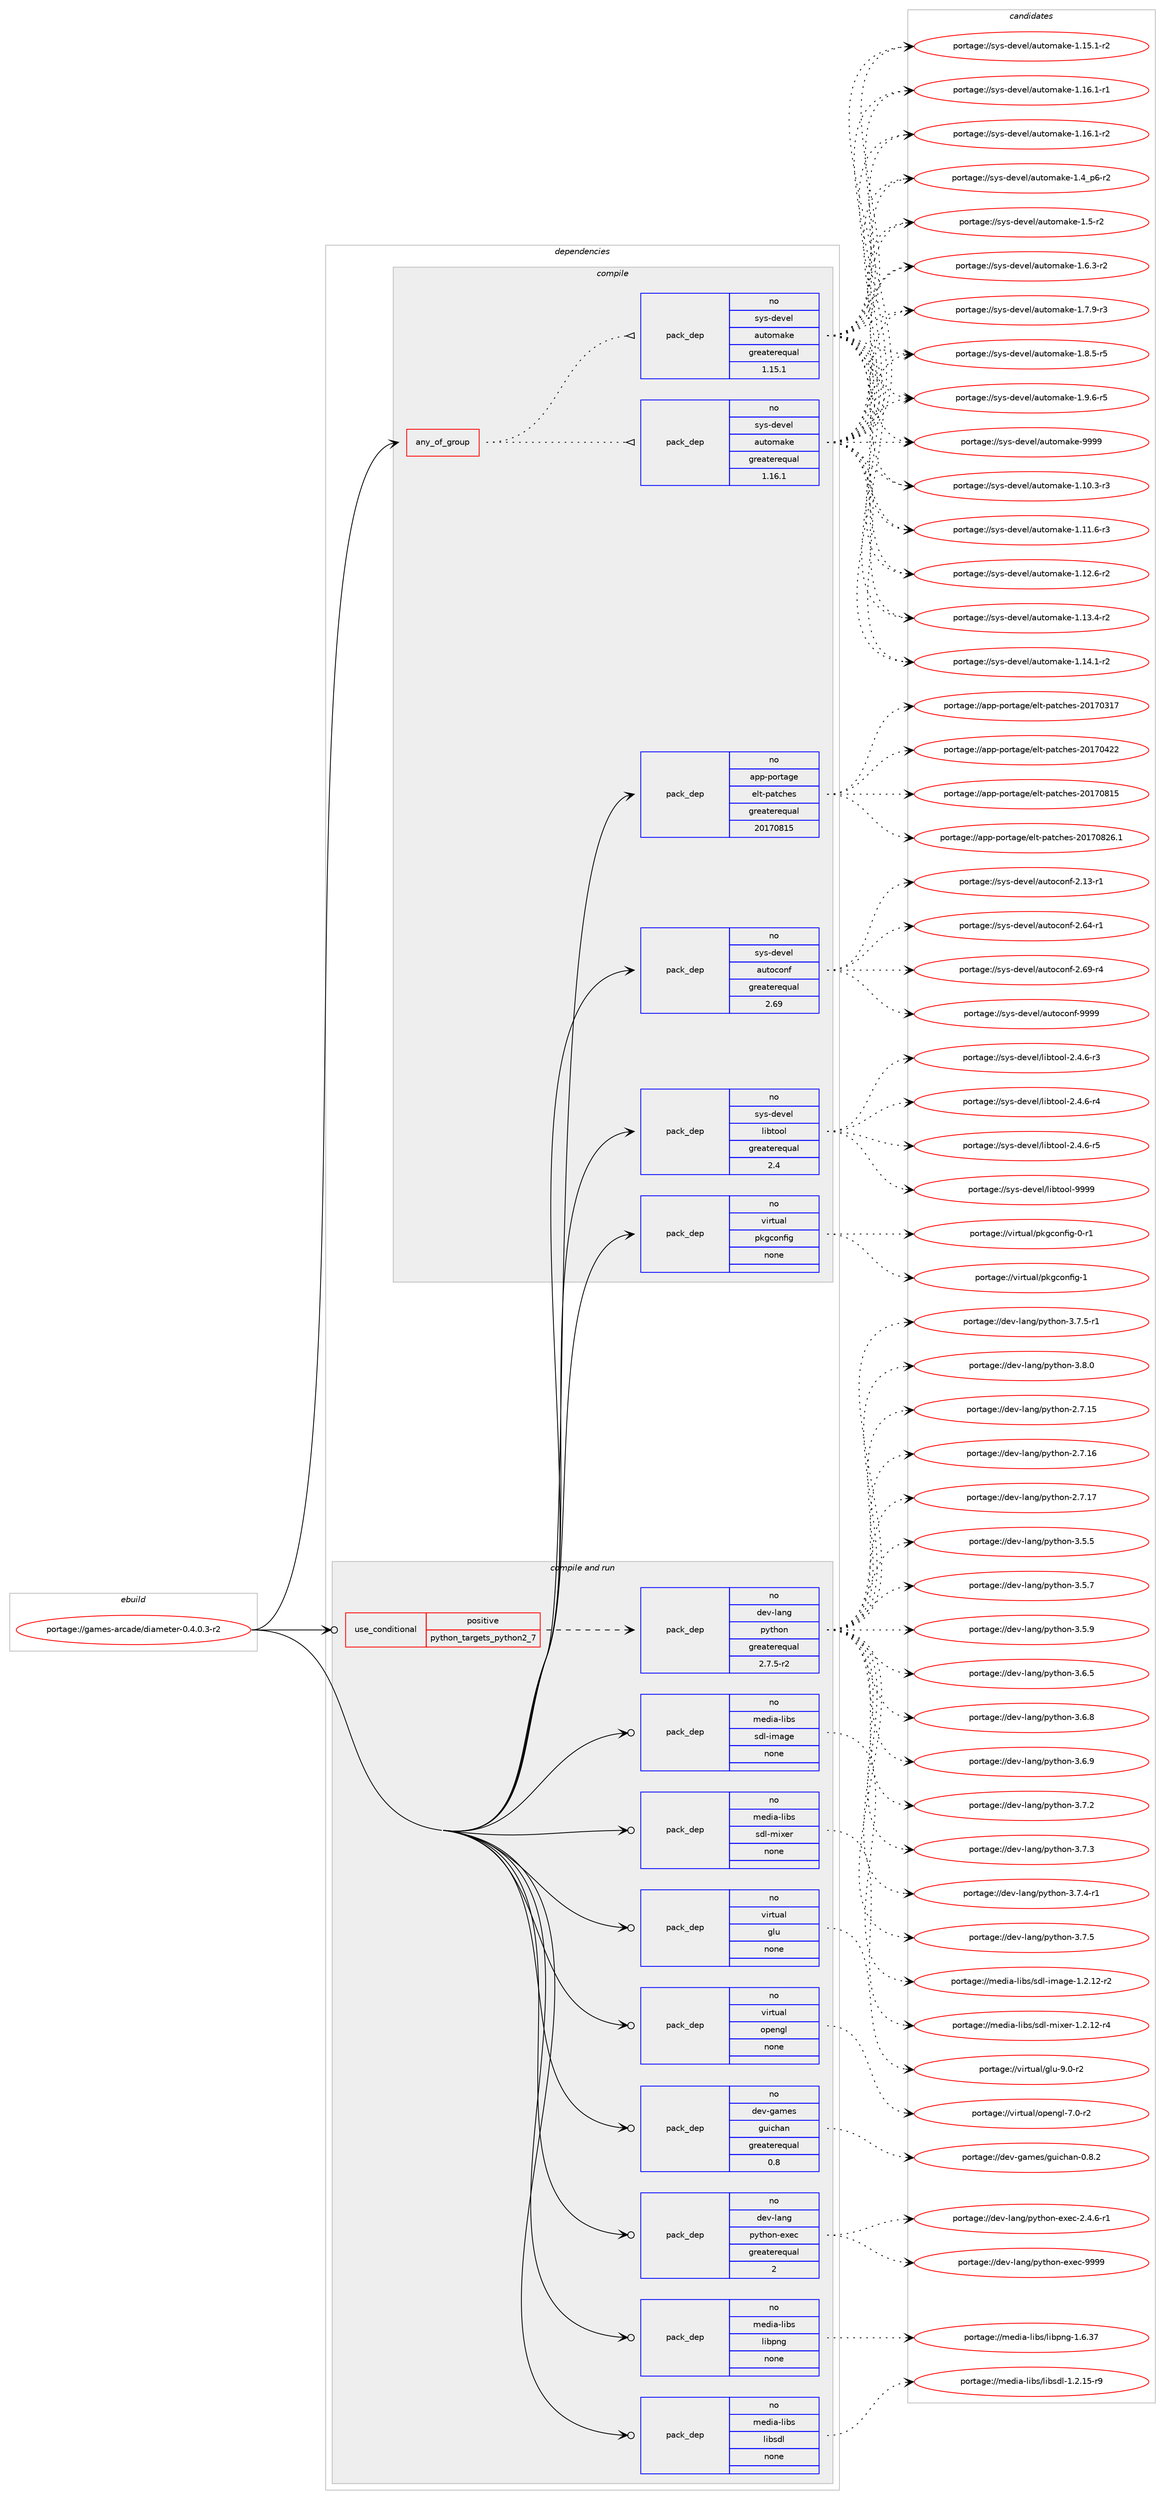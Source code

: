 digraph prolog {

# *************
# Graph options
# *************

newrank=true;
concentrate=true;
compound=true;
graph [rankdir=LR,fontname=Helvetica,fontsize=10,ranksep=1.5];#, ranksep=2.5, nodesep=0.2];
edge  [arrowhead=vee];
node  [fontname=Helvetica,fontsize=10];

# **********
# The ebuild
# **********

subgraph cluster_leftcol {
color=gray;
rank=same;
label=<<i>ebuild</i>>;
id [label="portage://games-arcade/diameter-0.4.0.3-r2", color=red, width=4, href="../games-arcade/diameter-0.4.0.3-r2.svg"];
}

# ****************
# The dependencies
# ****************

subgraph cluster_midcol {
color=gray;
label=<<i>dependencies</i>>;
subgraph cluster_compile {
fillcolor="#eeeeee";
style=filled;
label=<<i>compile</i>>;
subgraph any3706 {
dependency269720 [label=<<TABLE BORDER="0" CELLBORDER="1" CELLSPACING="0" CELLPADDING="4"><TR><TD CELLPADDING="10">any_of_group</TD></TR></TABLE>>, shape=none, color=red];subgraph pack193258 {
dependency269721 [label=<<TABLE BORDER="0" CELLBORDER="1" CELLSPACING="0" CELLPADDING="4" WIDTH="220"><TR><TD ROWSPAN="6" CELLPADDING="30">pack_dep</TD></TR><TR><TD WIDTH="110">no</TD></TR><TR><TD>sys-devel</TD></TR><TR><TD>automake</TD></TR><TR><TD>greaterequal</TD></TR><TR><TD>1.16.1</TD></TR></TABLE>>, shape=none, color=blue];
}
dependency269720:e -> dependency269721:w [weight=20,style="dotted",arrowhead="oinv"];
subgraph pack193259 {
dependency269722 [label=<<TABLE BORDER="0" CELLBORDER="1" CELLSPACING="0" CELLPADDING="4" WIDTH="220"><TR><TD ROWSPAN="6" CELLPADDING="30">pack_dep</TD></TR><TR><TD WIDTH="110">no</TD></TR><TR><TD>sys-devel</TD></TR><TR><TD>automake</TD></TR><TR><TD>greaterequal</TD></TR><TR><TD>1.15.1</TD></TR></TABLE>>, shape=none, color=blue];
}
dependency269720:e -> dependency269722:w [weight=20,style="dotted",arrowhead="oinv"];
}
id:e -> dependency269720:w [weight=20,style="solid",arrowhead="vee"];
subgraph pack193260 {
dependency269723 [label=<<TABLE BORDER="0" CELLBORDER="1" CELLSPACING="0" CELLPADDING="4" WIDTH="220"><TR><TD ROWSPAN="6" CELLPADDING="30">pack_dep</TD></TR><TR><TD WIDTH="110">no</TD></TR><TR><TD>app-portage</TD></TR><TR><TD>elt-patches</TD></TR><TR><TD>greaterequal</TD></TR><TR><TD>20170815</TD></TR></TABLE>>, shape=none, color=blue];
}
id:e -> dependency269723:w [weight=20,style="solid",arrowhead="vee"];
subgraph pack193261 {
dependency269724 [label=<<TABLE BORDER="0" CELLBORDER="1" CELLSPACING="0" CELLPADDING="4" WIDTH="220"><TR><TD ROWSPAN="6" CELLPADDING="30">pack_dep</TD></TR><TR><TD WIDTH="110">no</TD></TR><TR><TD>sys-devel</TD></TR><TR><TD>autoconf</TD></TR><TR><TD>greaterequal</TD></TR><TR><TD>2.69</TD></TR></TABLE>>, shape=none, color=blue];
}
id:e -> dependency269724:w [weight=20,style="solid",arrowhead="vee"];
subgraph pack193262 {
dependency269725 [label=<<TABLE BORDER="0" CELLBORDER="1" CELLSPACING="0" CELLPADDING="4" WIDTH="220"><TR><TD ROWSPAN="6" CELLPADDING="30">pack_dep</TD></TR><TR><TD WIDTH="110">no</TD></TR><TR><TD>sys-devel</TD></TR><TR><TD>libtool</TD></TR><TR><TD>greaterequal</TD></TR><TR><TD>2.4</TD></TR></TABLE>>, shape=none, color=blue];
}
id:e -> dependency269725:w [weight=20,style="solid",arrowhead="vee"];
subgraph pack193263 {
dependency269726 [label=<<TABLE BORDER="0" CELLBORDER="1" CELLSPACING="0" CELLPADDING="4" WIDTH="220"><TR><TD ROWSPAN="6" CELLPADDING="30">pack_dep</TD></TR><TR><TD WIDTH="110">no</TD></TR><TR><TD>virtual</TD></TR><TR><TD>pkgconfig</TD></TR><TR><TD>none</TD></TR><TR><TD></TD></TR></TABLE>>, shape=none, color=blue];
}
id:e -> dependency269726:w [weight=20,style="solid",arrowhead="vee"];
}
subgraph cluster_compileandrun {
fillcolor="#eeeeee";
style=filled;
label=<<i>compile and run</i>>;
subgraph cond72682 {
dependency269727 [label=<<TABLE BORDER="0" CELLBORDER="1" CELLSPACING="0" CELLPADDING="4"><TR><TD ROWSPAN="3" CELLPADDING="10">use_conditional</TD></TR><TR><TD>positive</TD></TR><TR><TD>python_targets_python2_7</TD></TR></TABLE>>, shape=none, color=red];
subgraph pack193264 {
dependency269728 [label=<<TABLE BORDER="0" CELLBORDER="1" CELLSPACING="0" CELLPADDING="4" WIDTH="220"><TR><TD ROWSPAN="6" CELLPADDING="30">pack_dep</TD></TR><TR><TD WIDTH="110">no</TD></TR><TR><TD>dev-lang</TD></TR><TR><TD>python</TD></TR><TR><TD>greaterequal</TD></TR><TR><TD>2.7.5-r2</TD></TR></TABLE>>, shape=none, color=blue];
}
dependency269727:e -> dependency269728:w [weight=20,style="dashed",arrowhead="vee"];
}
id:e -> dependency269727:w [weight=20,style="solid",arrowhead="odotvee"];
subgraph pack193265 {
dependency269729 [label=<<TABLE BORDER="0" CELLBORDER="1" CELLSPACING="0" CELLPADDING="4" WIDTH="220"><TR><TD ROWSPAN="6" CELLPADDING="30">pack_dep</TD></TR><TR><TD WIDTH="110">no</TD></TR><TR><TD>dev-games</TD></TR><TR><TD>guichan</TD></TR><TR><TD>greaterequal</TD></TR><TR><TD>0.8</TD></TR></TABLE>>, shape=none, color=blue];
}
id:e -> dependency269729:w [weight=20,style="solid",arrowhead="odotvee"];
subgraph pack193266 {
dependency269730 [label=<<TABLE BORDER="0" CELLBORDER="1" CELLSPACING="0" CELLPADDING="4" WIDTH="220"><TR><TD ROWSPAN="6" CELLPADDING="30">pack_dep</TD></TR><TR><TD WIDTH="110">no</TD></TR><TR><TD>dev-lang</TD></TR><TR><TD>python-exec</TD></TR><TR><TD>greaterequal</TD></TR><TR><TD>2</TD></TR></TABLE>>, shape=none, color=blue];
}
id:e -> dependency269730:w [weight=20,style="solid",arrowhead="odotvee"];
subgraph pack193267 {
dependency269731 [label=<<TABLE BORDER="0" CELLBORDER="1" CELLSPACING="0" CELLPADDING="4" WIDTH="220"><TR><TD ROWSPAN="6" CELLPADDING="30">pack_dep</TD></TR><TR><TD WIDTH="110">no</TD></TR><TR><TD>media-libs</TD></TR><TR><TD>libpng</TD></TR><TR><TD>none</TD></TR><TR><TD></TD></TR></TABLE>>, shape=none, color=blue];
}
id:e -> dependency269731:w [weight=20,style="solid",arrowhead="odotvee"];
subgraph pack193268 {
dependency269732 [label=<<TABLE BORDER="0" CELLBORDER="1" CELLSPACING="0" CELLPADDING="4" WIDTH="220"><TR><TD ROWSPAN="6" CELLPADDING="30">pack_dep</TD></TR><TR><TD WIDTH="110">no</TD></TR><TR><TD>media-libs</TD></TR><TR><TD>libsdl</TD></TR><TR><TD>none</TD></TR><TR><TD></TD></TR></TABLE>>, shape=none, color=blue];
}
id:e -> dependency269732:w [weight=20,style="solid",arrowhead="odotvee"];
subgraph pack193269 {
dependency269733 [label=<<TABLE BORDER="0" CELLBORDER="1" CELLSPACING="0" CELLPADDING="4" WIDTH="220"><TR><TD ROWSPAN="6" CELLPADDING="30">pack_dep</TD></TR><TR><TD WIDTH="110">no</TD></TR><TR><TD>media-libs</TD></TR><TR><TD>sdl-image</TD></TR><TR><TD>none</TD></TR><TR><TD></TD></TR></TABLE>>, shape=none, color=blue];
}
id:e -> dependency269733:w [weight=20,style="solid",arrowhead="odotvee"];
subgraph pack193270 {
dependency269734 [label=<<TABLE BORDER="0" CELLBORDER="1" CELLSPACING="0" CELLPADDING="4" WIDTH="220"><TR><TD ROWSPAN="6" CELLPADDING="30">pack_dep</TD></TR><TR><TD WIDTH="110">no</TD></TR><TR><TD>media-libs</TD></TR><TR><TD>sdl-mixer</TD></TR><TR><TD>none</TD></TR><TR><TD></TD></TR></TABLE>>, shape=none, color=blue];
}
id:e -> dependency269734:w [weight=20,style="solid",arrowhead="odotvee"];
subgraph pack193271 {
dependency269735 [label=<<TABLE BORDER="0" CELLBORDER="1" CELLSPACING="0" CELLPADDING="4" WIDTH="220"><TR><TD ROWSPAN="6" CELLPADDING="30">pack_dep</TD></TR><TR><TD WIDTH="110">no</TD></TR><TR><TD>virtual</TD></TR><TR><TD>glu</TD></TR><TR><TD>none</TD></TR><TR><TD></TD></TR></TABLE>>, shape=none, color=blue];
}
id:e -> dependency269735:w [weight=20,style="solid",arrowhead="odotvee"];
subgraph pack193272 {
dependency269736 [label=<<TABLE BORDER="0" CELLBORDER="1" CELLSPACING="0" CELLPADDING="4" WIDTH="220"><TR><TD ROWSPAN="6" CELLPADDING="30">pack_dep</TD></TR><TR><TD WIDTH="110">no</TD></TR><TR><TD>virtual</TD></TR><TR><TD>opengl</TD></TR><TR><TD>none</TD></TR><TR><TD></TD></TR></TABLE>>, shape=none, color=blue];
}
id:e -> dependency269736:w [weight=20,style="solid",arrowhead="odotvee"];
}
subgraph cluster_run {
fillcolor="#eeeeee";
style=filled;
label=<<i>run</i>>;
}
}

# **************
# The candidates
# **************

subgraph cluster_choices {
rank=same;
color=gray;
label=<<i>candidates</i>>;

subgraph choice193258 {
color=black;
nodesep=1;
choiceportage11512111545100101118101108479711711611110997107101454946494846514511451 [label="portage://sys-devel/automake-1.10.3-r3", color=red, width=4,href="../sys-devel/automake-1.10.3-r3.svg"];
choiceportage11512111545100101118101108479711711611110997107101454946494946544511451 [label="portage://sys-devel/automake-1.11.6-r3", color=red, width=4,href="../sys-devel/automake-1.11.6-r3.svg"];
choiceportage11512111545100101118101108479711711611110997107101454946495046544511450 [label="portage://sys-devel/automake-1.12.6-r2", color=red, width=4,href="../sys-devel/automake-1.12.6-r2.svg"];
choiceportage11512111545100101118101108479711711611110997107101454946495146524511450 [label="portage://sys-devel/automake-1.13.4-r2", color=red, width=4,href="../sys-devel/automake-1.13.4-r2.svg"];
choiceportage11512111545100101118101108479711711611110997107101454946495246494511450 [label="portage://sys-devel/automake-1.14.1-r2", color=red, width=4,href="../sys-devel/automake-1.14.1-r2.svg"];
choiceportage11512111545100101118101108479711711611110997107101454946495346494511450 [label="portage://sys-devel/automake-1.15.1-r2", color=red, width=4,href="../sys-devel/automake-1.15.1-r2.svg"];
choiceportage11512111545100101118101108479711711611110997107101454946495446494511449 [label="portage://sys-devel/automake-1.16.1-r1", color=red, width=4,href="../sys-devel/automake-1.16.1-r1.svg"];
choiceportage11512111545100101118101108479711711611110997107101454946495446494511450 [label="portage://sys-devel/automake-1.16.1-r2", color=red, width=4,href="../sys-devel/automake-1.16.1-r2.svg"];
choiceportage115121115451001011181011084797117116111109971071014549465295112544511450 [label="portage://sys-devel/automake-1.4_p6-r2", color=red, width=4,href="../sys-devel/automake-1.4_p6-r2.svg"];
choiceportage11512111545100101118101108479711711611110997107101454946534511450 [label="portage://sys-devel/automake-1.5-r2", color=red, width=4,href="../sys-devel/automake-1.5-r2.svg"];
choiceportage115121115451001011181011084797117116111109971071014549465446514511450 [label="portage://sys-devel/automake-1.6.3-r2", color=red, width=4,href="../sys-devel/automake-1.6.3-r2.svg"];
choiceportage115121115451001011181011084797117116111109971071014549465546574511451 [label="portage://sys-devel/automake-1.7.9-r3", color=red, width=4,href="../sys-devel/automake-1.7.9-r3.svg"];
choiceportage115121115451001011181011084797117116111109971071014549465646534511453 [label="portage://sys-devel/automake-1.8.5-r5", color=red, width=4,href="../sys-devel/automake-1.8.5-r5.svg"];
choiceportage115121115451001011181011084797117116111109971071014549465746544511453 [label="portage://sys-devel/automake-1.9.6-r5", color=red, width=4,href="../sys-devel/automake-1.9.6-r5.svg"];
choiceportage115121115451001011181011084797117116111109971071014557575757 [label="portage://sys-devel/automake-9999", color=red, width=4,href="../sys-devel/automake-9999.svg"];
dependency269721:e -> choiceportage11512111545100101118101108479711711611110997107101454946494846514511451:w [style=dotted,weight="100"];
dependency269721:e -> choiceportage11512111545100101118101108479711711611110997107101454946494946544511451:w [style=dotted,weight="100"];
dependency269721:e -> choiceportage11512111545100101118101108479711711611110997107101454946495046544511450:w [style=dotted,weight="100"];
dependency269721:e -> choiceportage11512111545100101118101108479711711611110997107101454946495146524511450:w [style=dotted,weight="100"];
dependency269721:e -> choiceportage11512111545100101118101108479711711611110997107101454946495246494511450:w [style=dotted,weight="100"];
dependency269721:e -> choiceportage11512111545100101118101108479711711611110997107101454946495346494511450:w [style=dotted,weight="100"];
dependency269721:e -> choiceportage11512111545100101118101108479711711611110997107101454946495446494511449:w [style=dotted,weight="100"];
dependency269721:e -> choiceportage11512111545100101118101108479711711611110997107101454946495446494511450:w [style=dotted,weight="100"];
dependency269721:e -> choiceportage115121115451001011181011084797117116111109971071014549465295112544511450:w [style=dotted,weight="100"];
dependency269721:e -> choiceportage11512111545100101118101108479711711611110997107101454946534511450:w [style=dotted,weight="100"];
dependency269721:e -> choiceportage115121115451001011181011084797117116111109971071014549465446514511450:w [style=dotted,weight="100"];
dependency269721:e -> choiceportage115121115451001011181011084797117116111109971071014549465546574511451:w [style=dotted,weight="100"];
dependency269721:e -> choiceportage115121115451001011181011084797117116111109971071014549465646534511453:w [style=dotted,weight="100"];
dependency269721:e -> choiceportage115121115451001011181011084797117116111109971071014549465746544511453:w [style=dotted,weight="100"];
dependency269721:e -> choiceportage115121115451001011181011084797117116111109971071014557575757:w [style=dotted,weight="100"];
}
subgraph choice193259 {
color=black;
nodesep=1;
choiceportage11512111545100101118101108479711711611110997107101454946494846514511451 [label="portage://sys-devel/automake-1.10.3-r3", color=red, width=4,href="../sys-devel/automake-1.10.3-r3.svg"];
choiceportage11512111545100101118101108479711711611110997107101454946494946544511451 [label="portage://sys-devel/automake-1.11.6-r3", color=red, width=4,href="../sys-devel/automake-1.11.6-r3.svg"];
choiceportage11512111545100101118101108479711711611110997107101454946495046544511450 [label="portage://sys-devel/automake-1.12.6-r2", color=red, width=4,href="../sys-devel/automake-1.12.6-r2.svg"];
choiceportage11512111545100101118101108479711711611110997107101454946495146524511450 [label="portage://sys-devel/automake-1.13.4-r2", color=red, width=4,href="../sys-devel/automake-1.13.4-r2.svg"];
choiceportage11512111545100101118101108479711711611110997107101454946495246494511450 [label="portage://sys-devel/automake-1.14.1-r2", color=red, width=4,href="../sys-devel/automake-1.14.1-r2.svg"];
choiceportage11512111545100101118101108479711711611110997107101454946495346494511450 [label="portage://sys-devel/automake-1.15.1-r2", color=red, width=4,href="../sys-devel/automake-1.15.1-r2.svg"];
choiceportage11512111545100101118101108479711711611110997107101454946495446494511449 [label="portage://sys-devel/automake-1.16.1-r1", color=red, width=4,href="../sys-devel/automake-1.16.1-r1.svg"];
choiceportage11512111545100101118101108479711711611110997107101454946495446494511450 [label="portage://sys-devel/automake-1.16.1-r2", color=red, width=4,href="../sys-devel/automake-1.16.1-r2.svg"];
choiceportage115121115451001011181011084797117116111109971071014549465295112544511450 [label="portage://sys-devel/automake-1.4_p6-r2", color=red, width=4,href="../sys-devel/automake-1.4_p6-r2.svg"];
choiceportage11512111545100101118101108479711711611110997107101454946534511450 [label="portage://sys-devel/automake-1.5-r2", color=red, width=4,href="../sys-devel/automake-1.5-r2.svg"];
choiceportage115121115451001011181011084797117116111109971071014549465446514511450 [label="portage://sys-devel/automake-1.6.3-r2", color=red, width=4,href="../sys-devel/automake-1.6.3-r2.svg"];
choiceportage115121115451001011181011084797117116111109971071014549465546574511451 [label="portage://sys-devel/automake-1.7.9-r3", color=red, width=4,href="../sys-devel/automake-1.7.9-r3.svg"];
choiceportage115121115451001011181011084797117116111109971071014549465646534511453 [label="portage://sys-devel/automake-1.8.5-r5", color=red, width=4,href="../sys-devel/automake-1.8.5-r5.svg"];
choiceportage115121115451001011181011084797117116111109971071014549465746544511453 [label="portage://sys-devel/automake-1.9.6-r5", color=red, width=4,href="../sys-devel/automake-1.9.6-r5.svg"];
choiceportage115121115451001011181011084797117116111109971071014557575757 [label="portage://sys-devel/automake-9999", color=red, width=4,href="../sys-devel/automake-9999.svg"];
dependency269722:e -> choiceportage11512111545100101118101108479711711611110997107101454946494846514511451:w [style=dotted,weight="100"];
dependency269722:e -> choiceportage11512111545100101118101108479711711611110997107101454946494946544511451:w [style=dotted,weight="100"];
dependency269722:e -> choiceportage11512111545100101118101108479711711611110997107101454946495046544511450:w [style=dotted,weight="100"];
dependency269722:e -> choiceportage11512111545100101118101108479711711611110997107101454946495146524511450:w [style=dotted,weight="100"];
dependency269722:e -> choiceportage11512111545100101118101108479711711611110997107101454946495246494511450:w [style=dotted,weight="100"];
dependency269722:e -> choiceportage11512111545100101118101108479711711611110997107101454946495346494511450:w [style=dotted,weight="100"];
dependency269722:e -> choiceportage11512111545100101118101108479711711611110997107101454946495446494511449:w [style=dotted,weight="100"];
dependency269722:e -> choiceportage11512111545100101118101108479711711611110997107101454946495446494511450:w [style=dotted,weight="100"];
dependency269722:e -> choiceportage115121115451001011181011084797117116111109971071014549465295112544511450:w [style=dotted,weight="100"];
dependency269722:e -> choiceportage11512111545100101118101108479711711611110997107101454946534511450:w [style=dotted,weight="100"];
dependency269722:e -> choiceportage115121115451001011181011084797117116111109971071014549465446514511450:w [style=dotted,weight="100"];
dependency269722:e -> choiceportage115121115451001011181011084797117116111109971071014549465546574511451:w [style=dotted,weight="100"];
dependency269722:e -> choiceportage115121115451001011181011084797117116111109971071014549465646534511453:w [style=dotted,weight="100"];
dependency269722:e -> choiceportage115121115451001011181011084797117116111109971071014549465746544511453:w [style=dotted,weight="100"];
dependency269722:e -> choiceportage115121115451001011181011084797117116111109971071014557575757:w [style=dotted,weight="100"];
}
subgraph choice193260 {
color=black;
nodesep=1;
choiceportage97112112451121111141169710310147101108116451129711699104101115455048495548514955 [label="portage://app-portage/elt-patches-20170317", color=red, width=4,href="../app-portage/elt-patches-20170317.svg"];
choiceportage97112112451121111141169710310147101108116451129711699104101115455048495548525050 [label="portage://app-portage/elt-patches-20170422", color=red, width=4,href="../app-portage/elt-patches-20170422.svg"];
choiceportage97112112451121111141169710310147101108116451129711699104101115455048495548564953 [label="portage://app-portage/elt-patches-20170815", color=red, width=4,href="../app-portage/elt-patches-20170815.svg"];
choiceportage971121124511211111411697103101471011081164511297116991041011154550484955485650544649 [label="portage://app-portage/elt-patches-20170826.1", color=red, width=4,href="../app-portage/elt-patches-20170826.1.svg"];
dependency269723:e -> choiceportage97112112451121111141169710310147101108116451129711699104101115455048495548514955:w [style=dotted,weight="100"];
dependency269723:e -> choiceportage97112112451121111141169710310147101108116451129711699104101115455048495548525050:w [style=dotted,weight="100"];
dependency269723:e -> choiceportage97112112451121111141169710310147101108116451129711699104101115455048495548564953:w [style=dotted,weight="100"];
dependency269723:e -> choiceportage971121124511211111411697103101471011081164511297116991041011154550484955485650544649:w [style=dotted,weight="100"];
}
subgraph choice193261 {
color=black;
nodesep=1;
choiceportage1151211154510010111810110847971171161119911111010245504649514511449 [label="portage://sys-devel/autoconf-2.13-r1", color=red, width=4,href="../sys-devel/autoconf-2.13-r1.svg"];
choiceportage1151211154510010111810110847971171161119911111010245504654524511449 [label="portage://sys-devel/autoconf-2.64-r1", color=red, width=4,href="../sys-devel/autoconf-2.64-r1.svg"];
choiceportage1151211154510010111810110847971171161119911111010245504654574511452 [label="portage://sys-devel/autoconf-2.69-r4", color=red, width=4,href="../sys-devel/autoconf-2.69-r4.svg"];
choiceportage115121115451001011181011084797117116111991111101024557575757 [label="portage://sys-devel/autoconf-9999", color=red, width=4,href="../sys-devel/autoconf-9999.svg"];
dependency269724:e -> choiceportage1151211154510010111810110847971171161119911111010245504649514511449:w [style=dotted,weight="100"];
dependency269724:e -> choiceportage1151211154510010111810110847971171161119911111010245504654524511449:w [style=dotted,weight="100"];
dependency269724:e -> choiceportage1151211154510010111810110847971171161119911111010245504654574511452:w [style=dotted,weight="100"];
dependency269724:e -> choiceportage115121115451001011181011084797117116111991111101024557575757:w [style=dotted,weight="100"];
}
subgraph choice193262 {
color=black;
nodesep=1;
choiceportage1151211154510010111810110847108105981161111111084550465246544511451 [label="portage://sys-devel/libtool-2.4.6-r3", color=red, width=4,href="../sys-devel/libtool-2.4.6-r3.svg"];
choiceportage1151211154510010111810110847108105981161111111084550465246544511452 [label="portage://sys-devel/libtool-2.4.6-r4", color=red, width=4,href="../sys-devel/libtool-2.4.6-r4.svg"];
choiceportage1151211154510010111810110847108105981161111111084550465246544511453 [label="portage://sys-devel/libtool-2.4.6-r5", color=red, width=4,href="../sys-devel/libtool-2.4.6-r5.svg"];
choiceportage1151211154510010111810110847108105981161111111084557575757 [label="portage://sys-devel/libtool-9999", color=red, width=4,href="../sys-devel/libtool-9999.svg"];
dependency269725:e -> choiceportage1151211154510010111810110847108105981161111111084550465246544511451:w [style=dotted,weight="100"];
dependency269725:e -> choiceportage1151211154510010111810110847108105981161111111084550465246544511452:w [style=dotted,weight="100"];
dependency269725:e -> choiceportage1151211154510010111810110847108105981161111111084550465246544511453:w [style=dotted,weight="100"];
dependency269725:e -> choiceportage1151211154510010111810110847108105981161111111084557575757:w [style=dotted,weight="100"];
}
subgraph choice193263 {
color=black;
nodesep=1;
choiceportage11810511411611797108471121071039911111010210510345484511449 [label="portage://virtual/pkgconfig-0-r1", color=red, width=4,href="../virtual/pkgconfig-0-r1.svg"];
choiceportage1181051141161179710847112107103991111101021051034549 [label="portage://virtual/pkgconfig-1", color=red, width=4,href="../virtual/pkgconfig-1.svg"];
dependency269726:e -> choiceportage11810511411611797108471121071039911111010210510345484511449:w [style=dotted,weight="100"];
dependency269726:e -> choiceportage1181051141161179710847112107103991111101021051034549:w [style=dotted,weight="100"];
}
subgraph choice193264 {
color=black;
nodesep=1;
choiceportage10010111845108971101034711212111610411111045504655464953 [label="portage://dev-lang/python-2.7.15", color=red, width=4,href="../dev-lang/python-2.7.15.svg"];
choiceportage10010111845108971101034711212111610411111045504655464954 [label="portage://dev-lang/python-2.7.16", color=red, width=4,href="../dev-lang/python-2.7.16.svg"];
choiceportage10010111845108971101034711212111610411111045504655464955 [label="portage://dev-lang/python-2.7.17", color=red, width=4,href="../dev-lang/python-2.7.17.svg"];
choiceportage100101118451089711010347112121116104111110455146534653 [label="portage://dev-lang/python-3.5.5", color=red, width=4,href="../dev-lang/python-3.5.5.svg"];
choiceportage100101118451089711010347112121116104111110455146534655 [label="portage://dev-lang/python-3.5.7", color=red, width=4,href="../dev-lang/python-3.5.7.svg"];
choiceportage100101118451089711010347112121116104111110455146534657 [label="portage://dev-lang/python-3.5.9", color=red, width=4,href="../dev-lang/python-3.5.9.svg"];
choiceportage100101118451089711010347112121116104111110455146544653 [label="portage://dev-lang/python-3.6.5", color=red, width=4,href="../dev-lang/python-3.6.5.svg"];
choiceportage100101118451089711010347112121116104111110455146544656 [label="portage://dev-lang/python-3.6.8", color=red, width=4,href="../dev-lang/python-3.6.8.svg"];
choiceportage100101118451089711010347112121116104111110455146544657 [label="portage://dev-lang/python-3.6.9", color=red, width=4,href="../dev-lang/python-3.6.9.svg"];
choiceportage100101118451089711010347112121116104111110455146554650 [label="portage://dev-lang/python-3.7.2", color=red, width=4,href="../dev-lang/python-3.7.2.svg"];
choiceportage100101118451089711010347112121116104111110455146554651 [label="portage://dev-lang/python-3.7.3", color=red, width=4,href="../dev-lang/python-3.7.3.svg"];
choiceportage1001011184510897110103471121211161041111104551465546524511449 [label="portage://dev-lang/python-3.7.4-r1", color=red, width=4,href="../dev-lang/python-3.7.4-r1.svg"];
choiceportage100101118451089711010347112121116104111110455146554653 [label="portage://dev-lang/python-3.7.5", color=red, width=4,href="../dev-lang/python-3.7.5.svg"];
choiceportage1001011184510897110103471121211161041111104551465546534511449 [label="portage://dev-lang/python-3.7.5-r1", color=red, width=4,href="../dev-lang/python-3.7.5-r1.svg"];
choiceportage100101118451089711010347112121116104111110455146564648 [label="portage://dev-lang/python-3.8.0", color=red, width=4,href="../dev-lang/python-3.8.0.svg"];
dependency269728:e -> choiceportage10010111845108971101034711212111610411111045504655464953:w [style=dotted,weight="100"];
dependency269728:e -> choiceportage10010111845108971101034711212111610411111045504655464954:w [style=dotted,weight="100"];
dependency269728:e -> choiceportage10010111845108971101034711212111610411111045504655464955:w [style=dotted,weight="100"];
dependency269728:e -> choiceportage100101118451089711010347112121116104111110455146534653:w [style=dotted,weight="100"];
dependency269728:e -> choiceportage100101118451089711010347112121116104111110455146534655:w [style=dotted,weight="100"];
dependency269728:e -> choiceportage100101118451089711010347112121116104111110455146534657:w [style=dotted,weight="100"];
dependency269728:e -> choiceportage100101118451089711010347112121116104111110455146544653:w [style=dotted,weight="100"];
dependency269728:e -> choiceportage100101118451089711010347112121116104111110455146544656:w [style=dotted,weight="100"];
dependency269728:e -> choiceportage100101118451089711010347112121116104111110455146544657:w [style=dotted,weight="100"];
dependency269728:e -> choiceportage100101118451089711010347112121116104111110455146554650:w [style=dotted,weight="100"];
dependency269728:e -> choiceportage100101118451089711010347112121116104111110455146554651:w [style=dotted,weight="100"];
dependency269728:e -> choiceportage1001011184510897110103471121211161041111104551465546524511449:w [style=dotted,weight="100"];
dependency269728:e -> choiceportage100101118451089711010347112121116104111110455146554653:w [style=dotted,weight="100"];
dependency269728:e -> choiceportage1001011184510897110103471121211161041111104551465546534511449:w [style=dotted,weight="100"];
dependency269728:e -> choiceportage100101118451089711010347112121116104111110455146564648:w [style=dotted,weight="100"];
}
subgraph choice193265 {
color=black;
nodesep=1;
choiceportage1001011184510397109101115471031171059910497110454846564650 [label="portage://dev-games/guichan-0.8.2", color=red, width=4,href="../dev-games/guichan-0.8.2.svg"];
dependency269729:e -> choiceportage1001011184510397109101115471031171059910497110454846564650:w [style=dotted,weight="100"];
}
subgraph choice193266 {
color=black;
nodesep=1;
choiceportage10010111845108971101034711212111610411111045101120101994550465246544511449 [label="portage://dev-lang/python-exec-2.4.6-r1", color=red, width=4,href="../dev-lang/python-exec-2.4.6-r1.svg"];
choiceportage10010111845108971101034711212111610411111045101120101994557575757 [label="portage://dev-lang/python-exec-9999", color=red, width=4,href="../dev-lang/python-exec-9999.svg"];
dependency269730:e -> choiceportage10010111845108971101034711212111610411111045101120101994550465246544511449:w [style=dotted,weight="100"];
dependency269730:e -> choiceportage10010111845108971101034711212111610411111045101120101994557575757:w [style=dotted,weight="100"];
}
subgraph choice193267 {
color=black;
nodesep=1;
choiceportage109101100105974510810598115471081059811211010345494654465155 [label="portage://media-libs/libpng-1.6.37", color=red, width=4,href="../media-libs/libpng-1.6.37.svg"];
dependency269731:e -> choiceportage109101100105974510810598115471081059811211010345494654465155:w [style=dotted,weight="100"];
}
subgraph choice193268 {
color=black;
nodesep=1;
choiceportage1091011001059745108105981154710810598115100108454946504649534511457 [label="portage://media-libs/libsdl-1.2.15-r9", color=red, width=4,href="../media-libs/libsdl-1.2.15-r9.svg"];
dependency269732:e -> choiceportage1091011001059745108105981154710810598115100108454946504649534511457:w [style=dotted,weight="100"];
}
subgraph choice193269 {
color=black;
nodesep=1;
choiceportage109101100105974510810598115471151001084510510997103101454946504649504511450 [label="portage://media-libs/sdl-image-1.2.12-r2", color=red, width=4,href="../media-libs/sdl-image-1.2.12-r2.svg"];
dependency269733:e -> choiceportage109101100105974510810598115471151001084510510997103101454946504649504511450:w [style=dotted,weight="100"];
}
subgraph choice193270 {
color=black;
nodesep=1;
choiceportage1091011001059745108105981154711510010845109105120101114454946504649504511452 [label="portage://media-libs/sdl-mixer-1.2.12-r4", color=red, width=4,href="../media-libs/sdl-mixer-1.2.12-r4.svg"];
dependency269734:e -> choiceportage1091011001059745108105981154711510010845109105120101114454946504649504511452:w [style=dotted,weight="100"];
}
subgraph choice193271 {
color=black;
nodesep=1;
choiceportage1181051141161179710847103108117455746484511450 [label="portage://virtual/glu-9.0-r2", color=red, width=4,href="../virtual/glu-9.0-r2.svg"];
dependency269735:e -> choiceportage1181051141161179710847103108117455746484511450:w [style=dotted,weight="100"];
}
subgraph choice193272 {
color=black;
nodesep=1;
choiceportage1181051141161179710847111112101110103108455546484511450 [label="portage://virtual/opengl-7.0-r2", color=red, width=4,href="../virtual/opengl-7.0-r2.svg"];
dependency269736:e -> choiceportage1181051141161179710847111112101110103108455546484511450:w [style=dotted,weight="100"];
}
}

}
